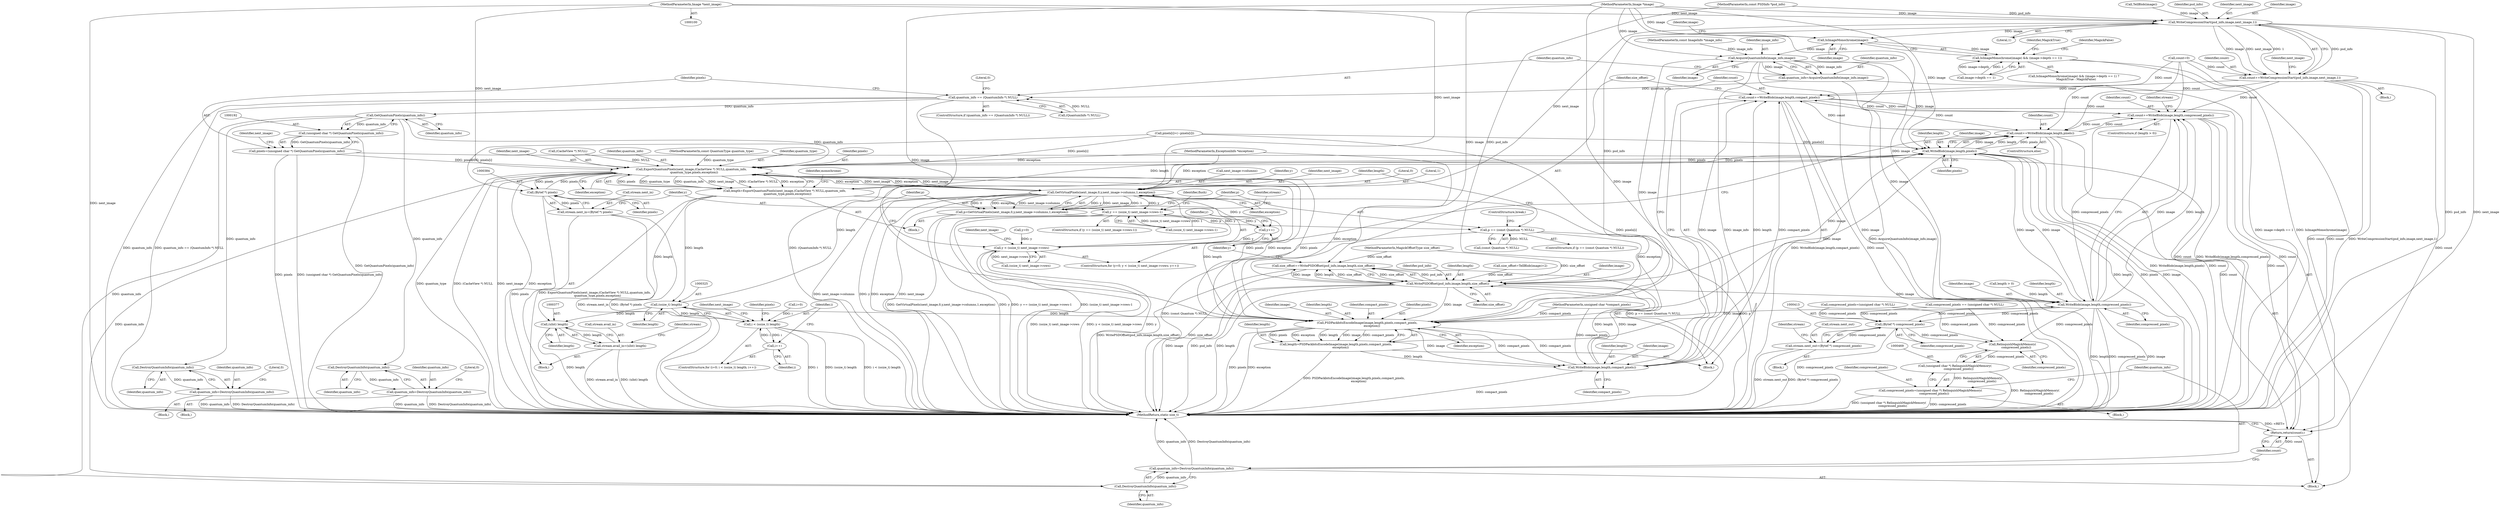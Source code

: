 digraph "0_ImageMagick_91cc3f36f2ccbd485a0456bab9aebe63b635da88@pointer" {
"1000104" [label="(MethodParameterIn,Image *next_image)"];
"1000147" [label="(Call,WriteCompressionStart(psd_info,image,next_image,1))"];
"1000145" [label="(Call,count+=WriteCompressionStart(psd_info,image,next_image,1))"];
"1000351" [label="(Call,count+=WriteBlob(image,length,compact_pixels))"];
"1000436" [label="(Call,count+=WriteBlob(image,length,compressed_pixels))"];
"1000448" [label="(Call,count+=WriteBlob(image,length,pixels))"];
"1000476" [label="(Return,return(count);)"];
"1000167" [label="(Call,IsImageMonochrome(image))"];
"1000166" [label="(Call,IsImageMonochrome(image) && (image->depth == 1))"];
"1000178" [label="(Call,AcquireQuantumInfo(image_info,image))"];
"1000176" [label="(Call,quantum_info=AcquireQuantumInfo(image_info,image))"];
"1000182" [label="(Call,quantum_info == (QuantumInfo *) NULL)"];
"1000193" [label="(Call,GetQuantumPixels(quantum_info))"];
"1000191" [label="(Call,(unsigned char *) GetQuantumPixels(quantum_info))"];
"1000189" [label="(Call,pixels=(unsigned char *) GetQuantumPixels(quantum_info))"];
"1000305" [label="(Call,ExportQuantumPixels(next_image,(CacheView *) NULL,quantum_info,\n      quantum_type,pixels,exception))"];
"1000287" [label="(Call,GetVirtualPixels(next_image,0,y,next_image->columns,1,exception))"];
"1000282" [label="(Call,y++)"];
"1000275" [label="(Call,y < (ssize_t) next_image->rows)"];
"1000285" [label="(Call,p=GetVirtualPixels(next_image,0,y,next_image->columns,1,exception))"];
"1000297" [label="(Call,p == (const Quantum *) NULL)"];
"1000387" [label="(Call,y == (ssize_t) next_image->rows-1)"];
"1000303" [label="(Call,length=ExportQuantumPixels(next_image,(CacheView *) NULL,quantum_info,\n      quantum_type,pixels,exception))"];
"1000324" [label="(Call,(ssize_t) length)"];
"1000322" [label="(Call,i < (ssize_t) length)"];
"1000327" [label="(Call,i++)"];
"1000345" [label="(Call,PSDPackbitsEncodeImage(image,length,pixels,compact_pixels,\n          exception))"];
"1000343" [label="(Call,length=PSDPackbitsEncodeImage(image,length,pixels,compact_pixels,\n          exception))"];
"1000353" [label="(Call,WriteBlob(image,length,compact_pixels))"];
"1000359" [label="(Call,WritePSDOffset(psd_info,image,length,size_offset))"];
"1000357" [label="(Call,size_offset+=WritePSDOffset(psd_info,image,length,size_offset))"];
"1000438" [label="(Call,WriteBlob(image,length,compressed_pixels))"];
"1000412" [label="(Call,(Bytef *) compressed_pixels)"];
"1000408" [label="(Call,stream.next_out=(Bytef *) compressed_pixels)"];
"1000470" [label="(Call,RelinquishMagickMemory(\n        compressed_pixels))"];
"1000468" [label="(Call,(unsigned char *) RelinquishMagickMemory(\n        compressed_pixels))"];
"1000466" [label="(Call,compressed_pixels=(unsigned char *) RelinquishMagickMemory(\n        compressed_pixels))"];
"1000450" [label="(Call,WriteBlob(image,length,pixels))"];
"1000376" [label="(Call,(uInt) length)"];
"1000372" [label="(Call,stream.avail_in=(uInt) length)"];
"1000383" [label="(Call,(Bytef *) pixels)"];
"1000379" [label="(Call,stream.next_in=(Bytef *) pixels)"];
"1000474" [label="(Call,DestroyQuantumInfo(quantum_info))"];
"1000472" [label="(Call,quantum_info=DestroyQuantumInfo(quantum_info))"];
"1000220" [label="(Call,DestroyQuantumInfo(quantum_info))"];
"1000218" [label="(Call,quantum_info=DestroyQuantumInfo(quantum_info))"];
"1000267" [label="(Call,DestroyQuantumInfo(quantum_info))"];
"1000265" [label="(Call,quantum_info=DestroyQuantumInfo(quantum_info))"];
"1000379" [label="(Call,stream.next_in=(Bytef *) pixels)"];
"1000360" [label="(Identifier,psd_info)"];
"1000438" [label="(Call,WriteBlob(image,length,compressed_pixels))"];
"1000146" [label="(Identifier,count)"];
"1000339" [label="(Identifier,next_image)"];
"1000145" [label="(Call,count+=WriteCompressionStart(psd_info,image,next_image,1))"];
"1000311" [label="(Identifier,quantum_type)"];
"1000386" [label="(ControlStructure,if (y == (ssize_t) next_image->rows-1))"];
"1000460" [label="(Block,)"];
"1000376" [label="(Call,(uInt) length)"];
"1000193" [label="(Call,GetQuantumPixels(quantum_info))"];
"1000183" [label="(Identifier,quantum_info)"];
"1000436" [label="(Call,count+=WriteBlob(image,length,compressed_pixels))"];
"1000285" [label="(Call,p=GetVirtualPixels(next_image,0,y,next_image->columns,1,exception))"];
"1000287" [label="(Call,GetVirtualPixels(next_image,0,y,next_image->columns,1,exception))"];
"1000265" [label="(Call,quantum_info=DestroyQuantumInfo(quantum_info))"];
"1000419" [label="(Identifier,stream)"];
"1000150" [label="(Identifier,next_image)"];
"1000295" [label="(Identifier,exception)"];
"1000271" [label="(ControlStructure,for (y=0; y < (ssize_t) next_image->rows; y++))"];
"1000318" [label="(ControlStructure,for (i=0; i < (ssize_t) length; i++))"];
"1000346" [label="(Identifier,image)"];
"1000166" [label="(Call,IsImageMonochrome(image) && (image->depth == 1))"];
"1000181" [label="(ControlStructure,if (quantum_info == (QuantumInfo *) NULL))"];
"1000331" [label="(Identifier,pixels)"];
"1000294" [label="(Literal,1)"];
"1000190" [label="(Identifier,pixels)"];
"1000194" [label="(Identifier,quantum_info)"];
"1000403" [label="(Identifier,stream)"];
"1000343" [label="(Call,length=PSDPackbitsEncodeImage(image,length,pixels,compact_pixels,\n          exception))"];
"1000373" [label="(Call,stream.avail_in)"];
"1000276" [label="(Identifier,y)"];
"1000362" [label="(Identifier,length)"];
"1000188" [label="(Literal,0)"];
"1000351" [label="(Call,count+=WriteBlob(image,length,compact_pixels))"];
"1000447" [label="(ControlStructure,else)"];
"1000102" [label="(MethodParameterIn,const ImageInfo *image_info)"];
"1000453" [label="(Identifier,pixels)"];
"1000179" [label="(Identifier,image_info)"];
"1000139" [label="(Call,size_offset=TellBlob(image)+2)"];
"1000439" [label="(Identifier,image)"];
"1000347" [label="(Identifier,length)"];
"1000219" [label="(Identifier,quantum_info)"];
"1000283" [label="(Identifier,y)"];
"1000286" [label="(Identifier,p)"];
"1000470" [label="(Call,RelinquishMagickMemory(\n        compressed_pixels))"];
"1000277" [label="(Call,(ssize_t) next_image->rows)"];
"1000472" [label="(Call,quantum_info=DestroyQuantumInfo(quantum_info))"];
"1000326" [label="(Identifier,length)"];
"1000322" [label="(Call,i < (ssize_t) length)"];
"1000212" [label="(Call,compressed_pixels == (unsigned char *) NULL)"];
"1000189" [label="(Call,pixels=(unsigned char *) GetQuantumPixels(quantum_info))"];
"1000352" [label="(Identifier,count)"];
"1000383" [label="(Call,(Bytef *) pixels)"];
"1000284" [label="(Block,)"];
"1000296" [label="(ControlStructure,if (p == (const Quantum *) NULL))"];
"1000175" [label="(Identifier,MagickFalse)"];
"1000355" [label="(Identifier,length)"];
"1000168" [label="(Identifier,image)"];
"1000305" [label="(Call,ExportQuantumPixels(next_image,(CacheView *) NULL,quantum_info,\n      quantum_type,pixels,exception))"];
"1000147" [label="(Call,WriteCompressionStart(psd_info,image,next_image,1))"];
"1000476" [label="(Return,return(count);)"];
"1000388" [label="(Identifier,y)"];
"1000412" [label="(Call,(Bytef *) compressed_pixels)"];
"1000457" [label="(Identifier,next_image)"];
"1000297" [label="(Call,p == (const Quantum *) NULL)"];
"1000451" [label="(Identifier,image)"];
"1000312" [label="(Identifier,pixels)"];
"1000359" [label="(Call,WritePSDOffset(psd_info,image,length,size_offset))"];
"1000138" [label="(Block,)"];
"1000477" [label="(Identifier,count)"];
"1000109" [label="(MethodParameterIn,ExceptionInfo *exception)"];
"1000223" [label="(Literal,0)"];
"1000387" [label="(Call,y == (ssize_t) next_image->rows-1)"];
"1000363" [label="(Identifier,size_offset)"];
"1000450" [label="(Call,WriteBlob(image,length,pixels))"];
"1000349" [label="(Identifier,compact_pixels)"];
"1000103" [label="(MethodParameterIn,Image *image)"];
"1000291" [label="(Call,next_image->columns)"];
"1000110" [label="(Block,)"];
"1000107" [label="(MethodParameterIn,MagickOffsetType size_offset)"];
"1000371" [label="(Block,)"];
"1000316" [label="(Identifier,monochrome)"];
"1000182" [label="(Call,quantum_info == (QuantumInfo *) NULL)"];
"1000290" [label="(Identifier,y)"];
"1000270" [label="(Literal,0)"];
"1000105" [label="(MethodParameterIn,const QuantumType quantum_type)"];
"1000123" [label="(Call,compressed_pixels=(unsigned char *) NULL)"];
"1000131" [label="(Call,count=0)"];
"1000414" [label="(Identifier,compressed_pixels)"];
"1000302" [label="(ControlStructure,break;)"];
"1000327" [label="(Call,i++)"];
"1000344" [label="(Identifier,length)"];
"1000165" [label="(Call,IsImageMonochrome(image) && (image->depth == 1) ?\n     MagickTrue : MagickFalse)"];
"1000372" [label="(Call,stream.avail_in=(uInt) length)"];
"1000350" [label="(Identifier,exception)"];
"1000354" [label="(Identifier,image)"];
"1000400" [label="(Block,)"];
"1000303" [label="(Call,length=ExportQuantumPixels(next_image,(CacheView *) NULL,quantum_info,\n      quantum_type,pixels,exception))"];
"1000221" [label="(Identifier,quantum_info)"];
"1000342" [label="(Block,)"];
"1000282" [label="(Call,y++)"];
"1000319" [label="(Call,i=0)"];
"1000356" [label="(Identifier,compact_pixels)"];
"1000155" [label="(Identifier,next_image)"];
"1000408" [label="(Call,stream.next_out=(Bytef *) compressed_pixels)"];
"1000218" [label="(Call,quantum_info=DestroyQuantumInfo(quantum_info))"];
"1000177" [label="(Identifier,quantum_info)"];
"1000381" [label="(Identifier,stream)"];
"1000167" [label="(Call,IsImageMonochrome(image))"];
"1000184" [label="(Call,(QuantumInfo *) NULL)"];
"1000357" [label="(Call,size_offset+=WritePSDOffset(psd_info,image,length,size_offset))"];
"1000473" [label="(Identifier,quantum_info)"];
"1000174" [label="(Identifier,MagickTrue)"];
"1000474" [label="(Call,DestroyQuantumInfo(quantum_info))"];
"1000324" [label="(Call,(ssize_t) length)"];
"1000452" [label="(Identifier,length)"];
"1000432" [label="(ControlStructure,if (length > 0))"];
"1000358" [label="(Identifier,size_offset)"];
"1000437" [label="(Identifier,count)"];
"1000267" [label="(Call,DestroyQuantumInfo(quantum_info))"];
"1000106" [label="(MethodParameterIn,unsigned char *compact_pixels)"];
"1000466" [label="(Call,compressed_pixels=(unsigned char *) RelinquishMagickMemory(\n        compressed_pixels))"];
"1000298" [label="(Identifier,p)"];
"1000171" [label="(Identifier,image)"];
"1000191" [label="(Call,(unsigned char *) GetQuantumPixels(quantum_info))"];
"1000397" [label="(Identifier,flush)"];
"1000101" [label="(MethodParameterIn,const PSDInfo *psd_info)"];
"1000323" [label="(Identifier,i)"];
"1000149" [label="(Identifier,image)"];
"1000151" [label="(Literal,1)"];
"1000272" [label="(Call,y=0)"];
"1000264" [label="(Block,)"];
"1000313" [label="(Identifier,exception)"];
"1000361" [label="(Identifier,image)"];
"1000266" [label="(Identifier,quantum_info)"];
"1000389" [label="(Call,(ssize_t) next_image->rows-1)"];
"1000268" [label="(Identifier,quantum_info)"];
"1000142" [label="(Call,TellBlob(image))"];
"1000348" [label="(Identifier,pixels)"];
"1000329" [label="(Call,pixels[i]=(~pixels[i]))"];
"1000353" [label="(Call,WriteBlob(image,length,compact_pixels))"];
"1000444" [label="(Identifier,stream)"];
"1000304" [label="(Identifier,length)"];
"1000380" [label="(Call,stream.next_in)"];
"1000467" [label="(Identifier,compressed_pixels)"];
"1000306" [label="(Identifier,next_image)"];
"1000176" [label="(Call,quantum_info=AcquireQuantumInfo(image_info,image))"];
"1000288" [label="(Identifier,next_image)"];
"1000275" [label="(Call,y < (ssize_t) next_image->rows)"];
"1000385" [label="(Identifier,pixels)"];
"1000299" [label="(Call,(const Quantum *) NULL)"];
"1000180" [label="(Identifier,image)"];
"1000148" [label="(Identifier,psd_info)"];
"1000198" [label="(Identifier,next_image)"];
"1000378" [label="(Identifier,length)"];
"1000478" [label="(MethodReturn,static size_t)"];
"1000289" [label="(Literal,0)"];
"1000178" [label="(Call,AcquireQuantumInfo(image_info,image))"];
"1000449" [label="(Identifier,count)"];
"1000220" [label="(Call,DestroyQuantumInfo(quantum_info))"];
"1000433" [label="(Call,length > 0)"];
"1000441" [label="(Identifier,compressed_pixels)"];
"1000307" [label="(Call,(CacheView *) NULL)"];
"1000328" [label="(Identifier,i)"];
"1000468" [label="(Call,(unsigned char *) RelinquishMagickMemory(\n        compressed_pixels))"];
"1000169" [label="(Call,image->depth == 1)"];
"1000217" [label="(Block,)"];
"1000471" [label="(Identifier,compressed_pixels)"];
"1000475" [label="(Identifier,quantum_info)"];
"1000310" [label="(Identifier,quantum_info)"];
"1000104" [label="(MethodParameterIn,Image *next_image)"];
"1000409" [label="(Call,stream.next_out)"];
"1000345" [label="(Call,PSDPackbitsEncodeImage(image,length,pixels,compact_pixels,\n          exception))"];
"1000448" [label="(Call,count+=WriteBlob(image,length,pixels))"];
"1000440" [label="(Identifier,length)"];
"1000104" -> "1000100"  [label="AST: "];
"1000104" -> "1000478"  [label="DDG: next_image"];
"1000104" -> "1000147"  [label="DDG: next_image"];
"1000104" -> "1000287"  [label="DDG: next_image"];
"1000104" -> "1000305"  [label="DDG: next_image"];
"1000147" -> "1000145"  [label="AST: "];
"1000147" -> "1000151"  [label="CFG: "];
"1000148" -> "1000147"  [label="AST: "];
"1000149" -> "1000147"  [label="AST: "];
"1000150" -> "1000147"  [label="AST: "];
"1000151" -> "1000147"  [label="AST: "];
"1000145" -> "1000147"  [label="CFG: "];
"1000147" -> "1000478"  [label="DDG: psd_info"];
"1000147" -> "1000478"  [label="DDG: next_image"];
"1000147" -> "1000145"  [label="DDG: psd_info"];
"1000147" -> "1000145"  [label="DDG: image"];
"1000147" -> "1000145"  [label="DDG: next_image"];
"1000147" -> "1000145"  [label="DDG: 1"];
"1000101" -> "1000147"  [label="DDG: psd_info"];
"1000142" -> "1000147"  [label="DDG: image"];
"1000103" -> "1000147"  [label="DDG: image"];
"1000147" -> "1000167"  [label="DDG: image"];
"1000147" -> "1000287"  [label="DDG: next_image"];
"1000147" -> "1000359"  [label="DDG: psd_info"];
"1000145" -> "1000138"  [label="AST: "];
"1000146" -> "1000145"  [label="AST: "];
"1000155" -> "1000145"  [label="CFG: "];
"1000145" -> "1000478"  [label="DDG: count"];
"1000145" -> "1000478"  [label="DDG: WriteCompressionStart(psd_info,image,next_image,1)"];
"1000131" -> "1000145"  [label="DDG: count"];
"1000145" -> "1000351"  [label="DDG: count"];
"1000145" -> "1000436"  [label="DDG: count"];
"1000145" -> "1000448"  [label="DDG: count"];
"1000145" -> "1000476"  [label="DDG: count"];
"1000351" -> "1000342"  [label="AST: "];
"1000351" -> "1000353"  [label="CFG: "];
"1000352" -> "1000351"  [label="AST: "];
"1000353" -> "1000351"  [label="AST: "];
"1000358" -> "1000351"  [label="CFG: "];
"1000351" -> "1000478"  [label="DDG: WriteBlob(image,length,compact_pixels)"];
"1000351" -> "1000478"  [label="DDG: count"];
"1000353" -> "1000351"  [label="DDG: image"];
"1000353" -> "1000351"  [label="DDG: length"];
"1000353" -> "1000351"  [label="DDG: compact_pixels"];
"1000436" -> "1000351"  [label="DDG: count"];
"1000131" -> "1000351"  [label="DDG: count"];
"1000448" -> "1000351"  [label="DDG: count"];
"1000351" -> "1000436"  [label="DDG: count"];
"1000351" -> "1000448"  [label="DDG: count"];
"1000351" -> "1000476"  [label="DDG: count"];
"1000436" -> "1000432"  [label="AST: "];
"1000436" -> "1000438"  [label="CFG: "];
"1000437" -> "1000436"  [label="AST: "];
"1000438" -> "1000436"  [label="AST: "];
"1000444" -> "1000436"  [label="CFG: "];
"1000436" -> "1000478"  [label="DDG: count"];
"1000436" -> "1000478"  [label="DDG: WriteBlob(image,length,compressed_pixels)"];
"1000438" -> "1000436"  [label="DDG: image"];
"1000438" -> "1000436"  [label="DDG: length"];
"1000438" -> "1000436"  [label="DDG: compressed_pixels"];
"1000131" -> "1000436"  [label="DDG: count"];
"1000448" -> "1000436"  [label="DDG: count"];
"1000436" -> "1000448"  [label="DDG: count"];
"1000436" -> "1000476"  [label="DDG: count"];
"1000448" -> "1000447"  [label="AST: "];
"1000448" -> "1000450"  [label="CFG: "];
"1000449" -> "1000448"  [label="AST: "];
"1000450" -> "1000448"  [label="AST: "];
"1000283" -> "1000448"  [label="CFG: "];
"1000448" -> "1000478"  [label="DDG: WriteBlob(image,length,pixels)"];
"1000448" -> "1000478"  [label="DDG: count"];
"1000450" -> "1000448"  [label="DDG: image"];
"1000450" -> "1000448"  [label="DDG: length"];
"1000450" -> "1000448"  [label="DDG: pixels"];
"1000131" -> "1000448"  [label="DDG: count"];
"1000448" -> "1000476"  [label="DDG: count"];
"1000476" -> "1000110"  [label="AST: "];
"1000476" -> "1000477"  [label="CFG: "];
"1000477" -> "1000476"  [label="AST: "];
"1000478" -> "1000476"  [label="CFG: "];
"1000476" -> "1000478"  [label="DDG: <RET>"];
"1000477" -> "1000476"  [label="DDG: count"];
"1000131" -> "1000476"  [label="DDG: count"];
"1000167" -> "1000166"  [label="AST: "];
"1000167" -> "1000168"  [label="CFG: "];
"1000168" -> "1000167"  [label="AST: "];
"1000171" -> "1000167"  [label="CFG: "];
"1000166" -> "1000167"  [label="CFG: "];
"1000167" -> "1000166"  [label="DDG: image"];
"1000103" -> "1000167"  [label="DDG: image"];
"1000167" -> "1000178"  [label="DDG: image"];
"1000166" -> "1000165"  [label="AST: "];
"1000166" -> "1000169"  [label="CFG: "];
"1000169" -> "1000166"  [label="AST: "];
"1000174" -> "1000166"  [label="CFG: "];
"1000175" -> "1000166"  [label="CFG: "];
"1000166" -> "1000478"  [label="DDG: image->depth == 1"];
"1000166" -> "1000478"  [label="DDG: IsImageMonochrome(image)"];
"1000169" -> "1000166"  [label="DDG: image->depth"];
"1000169" -> "1000166"  [label="DDG: 1"];
"1000178" -> "1000176"  [label="AST: "];
"1000178" -> "1000180"  [label="CFG: "];
"1000179" -> "1000178"  [label="AST: "];
"1000180" -> "1000178"  [label="AST: "];
"1000176" -> "1000178"  [label="CFG: "];
"1000178" -> "1000478"  [label="DDG: image_info"];
"1000178" -> "1000478"  [label="DDG: image"];
"1000178" -> "1000176"  [label="DDG: image_info"];
"1000178" -> "1000176"  [label="DDG: image"];
"1000102" -> "1000178"  [label="DDG: image_info"];
"1000103" -> "1000178"  [label="DDG: image"];
"1000178" -> "1000345"  [label="DDG: image"];
"1000178" -> "1000438"  [label="DDG: image"];
"1000178" -> "1000450"  [label="DDG: image"];
"1000176" -> "1000110"  [label="AST: "];
"1000177" -> "1000176"  [label="AST: "];
"1000183" -> "1000176"  [label="CFG: "];
"1000176" -> "1000478"  [label="DDG: AcquireQuantumInfo(image_info,image)"];
"1000176" -> "1000182"  [label="DDG: quantum_info"];
"1000182" -> "1000181"  [label="AST: "];
"1000182" -> "1000184"  [label="CFG: "];
"1000183" -> "1000182"  [label="AST: "];
"1000184" -> "1000182"  [label="AST: "];
"1000188" -> "1000182"  [label="CFG: "];
"1000190" -> "1000182"  [label="CFG: "];
"1000182" -> "1000478"  [label="DDG: quantum_info == (QuantumInfo *) NULL"];
"1000182" -> "1000478"  [label="DDG: (QuantumInfo *) NULL"];
"1000182" -> "1000478"  [label="DDG: quantum_info"];
"1000184" -> "1000182"  [label="DDG: NULL"];
"1000182" -> "1000193"  [label="DDG: quantum_info"];
"1000193" -> "1000191"  [label="AST: "];
"1000193" -> "1000194"  [label="CFG: "];
"1000194" -> "1000193"  [label="AST: "];
"1000191" -> "1000193"  [label="CFG: "];
"1000193" -> "1000191"  [label="DDG: quantum_info"];
"1000193" -> "1000220"  [label="DDG: quantum_info"];
"1000193" -> "1000267"  [label="DDG: quantum_info"];
"1000193" -> "1000305"  [label="DDG: quantum_info"];
"1000193" -> "1000474"  [label="DDG: quantum_info"];
"1000191" -> "1000189"  [label="AST: "];
"1000192" -> "1000191"  [label="AST: "];
"1000189" -> "1000191"  [label="CFG: "];
"1000191" -> "1000478"  [label="DDG: GetQuantumPixels(quantum_info)"];
"1000191" -> "1000189"  [label="DDG: GetQuantumPixels(quantum_info)"];
"1000189" -> "1000110"  [label="AST: "];
"1000190" -> "1000189"  [label="AST: "];
"1000198" -> "1000189"  [label="CFG: "];
"1000189" -> "1000478"  [label="DDG: pixels"];
"1000189" -> "1000478"  [label="DDG: (unsigned char *) GetQuantumPixels(quantum_info)"];
"1000189" -> "1000305"  [label="DDG: pixels"];
"1000305" -> "1000303"  [label="AST: "];
"1000305" -> "1000313"  [label="CFG: "];
"1000306" -> "1000305"  [label="AST: "];
"1000307" -> "1000305"  [label="AST: "];
"1000310" -> "1000305"  [label="AST: "];
"1000311" -> "1000305"  [label="AST: "];
"1000312" -> "1000305"  [label="AST: "];
"1000313" -> "1000305"  [label="AST: "];
"1000303" -> "1000305"  [label="CFG: "];
"1000305" -> "1000478"  [label="DDG: exception"];
"1000305" -> "1000478"  [label="DDG: quantum_type"];
"1000305" -> "1000478"  [label="DDG: (CacheView *) NULL"];
"1000305" -> "1000478"  [label="DDG: next_image"];
"1000305" -> "1000287"  [label="DDG: next_image"];
"1000305" -> "1000287"  [label="DDG: exception"];
"1000305" -> "1000303"  [label="DDG: pixels"];
"1000305" -> "1000303"  [label="DDG: quantum_type"];
"1000305" -> "1000303"  [label="DDG: quantum_info"];
"1000305" -> "1000303"  [label="DDG: next_image"];
"1000305" -> "1000303"  [label="DDG: (CacheView *) NULL"];
"1000305" -> "1000303"  [label="DDG: exception"];
"1000287" -> "1000305"  [label="DDG: next_image"];
"1000287" -> "1000305"  [label="DDG: exception"];
"1000307" -> "1000305"  [label="DDG: NULL"];
"1000105" -> "1000305"  [label="DDG: quantum_type"];
"1000345" -> "1000305"  [label="DDG: pixels"];
"1000329" -> "1000305"  [label="DDG: pixels[i]"];
"1000450" -> "1000305"  [label="DDG: pixels"];
"1000383" -> "1000305"  [label="DDG: pixels"];
"1000109" -> "1000305"  [label="DDG: exception"];
"1000305" -> "1000345"  [label="DDG: pixels"];
"1000305" -> "1000345"  [label="DDG: exception"];
"1000305" -> "1000383"  [label="DDG: pixels"];
"1000305" -> "1000450"  [label="DDG: pixels"];
"1000305" -> "1000474"  [label="DDG: quantum_info"];
"1000287" -> "1000285"  [label="AST: "];
"1000287" -> "1000295"  [label="CFG: "];
"1000288" -> "1000287"  [label="AST: "];
"1000289" -> "1000287"  [label="AST: "];
"1000290" -> "1000287"  [label="AST: "];
"1000291" -> "1000287"  [label="AST: "];
"1000294" -> "1000287"  [label="AST: "];
"1000295" -> "1000287"  [label="AST: "];
"1000285" -> "1000287"  [label="CFG: "];
"1000287" -> "1000478"  [label="DDG: next_image->columns"];
"1000287" -> "1000478"  [label="DDG: y"];
"1000287" -> "1000478"  [label="DDG: exception"];
"1000287" -> "1000478"  [label="DDG: next_image"];
"1000287" -> "1000282"  [label="DDG: y"];
"1000287" -> "1000285"  [label="DDG: y"];
"1000287" -> "1000285"  [label="DDG: next_image"];
"1000287" -> "1000285"  [label="DDG: 1"];
"1000287" -> "1000285"  [label="DDG: 0"];
"1000287" -> "1000285"  [label="DDG: exception"];
"1000287" -> "1000285"  [label="DDG: next_image->columns"];
"1000275" -> "1000287"  [label="DDG: y"];
"1000345" -> "1000287"  [label="DDG: exception"];
"1000109" -> "1000287"  [label="DDG: exception"];
"1000287" -> "1000387"  [label="DDG: y"];
"1000282" -> "1000271"  [label="AST: "];
"1000282" -> "1000283"  [label="CFG: "];
"1000283" -> "1000282"  [label="AST: "];
"1000276" -> "1000282"  [label="CFG: "];
"1000282" -> "1000275"  [label="DDG: y"];
"1000387" -> "1000282"  [label="DDG: y"];
"1000275" -> "1000271"  [label="AST: "];
"1000275" -> "1000277"  [label="CFG: "];
"1000276" -> "1000275"  [label="AST: "];
"1000277" -> "1000275"  [label="AST: "];
"1000286" -> "1000275"  [label="CFG: "];
"1000457" -> "1000275"  [label="CFG: "];
"1000275" -> "1000478"  [label="DDG: y < (ssize_t) next_image->rows"];
"1000275" -> "1000478"  [label="DDG: y"];
"1000275" -> "1000478"  [label="DDG: (ssize_t) next_image->rows"];
"1000272" -> "1000275"  [label="DDG: y"];
"1000277" -> "1000275"  [label="DDG: next_image->rows"];
"1000285" -> "1000284"  [label="AST: "];
"1000286" -> "1000285"  [label="AST: "];
"1000298" -> "1000285"  [label="CFG: "];
"1000285" -> "1000478"  [label="DDG: GetVirtualPixels(next_image,0,y,next_image->columns,1,exception)"];
"1000285" -> "1000297"  [label="DDG: p"];
"1000297" -> "1000296"  [label="AST: "];
"1000297" -> "1000299"  [label="CFG: "];
"1000298" -> "1000297"  [label="AST: "];
"1000299" -> "1000297"  [label="AST: "];
"1000302" -> "1000297"  [label="CFG: "];
"1000304" -> "1000297"  [label="CFG: "];
"1000297" -> "1000478"  [label="DDG: p"];
"1000297" -> "1000478"  [label="DDG: (const Quantum *) NULL"];
"1000297" -> "1000478"  [label="DDG: p == (const Quantum *) NULL"];
"1000299" -> "1000297"  [label="DDG: NULL"];
"1000387" -> "1000386"  [label="AST: "];
"1000387" -> "1000389"  [label="CFG: "];
"1000388" -> "1000387"  [label="AST: "];
"1000389" -> "1000387"  [label="AST: "];
"1000397" -> "1000387"  [label="CFG: "];
"1000403" -> "1000387"  [label="CFG: "];
"1000387" -> "1000478"  [label="DDG: (ssize_t) next_image->rows-1"];
"1000387" -> "1000478"  [label="DDG: y"];
"1000387" -> "1000478"  [label="DDG: y == (ssize_t) next_image->rows-1"];
"1000389" -> "1000387"  [label="DDG: (ssize_t) next_image->rows"];
"1000389" -> "1000387"  [label="DDG: 1"];
"1000303" -> "1000284"  [label="AST: "];
"1000304" -> "1000303"  [label="AST: "];
"1000316" -> "1000303"  [label="CFG: "];
"1000303" -> "1000478"  [label="DDG: ExportQuantumPixels(next_image,(CacheView *) NULL,quantum_info,\n      quantum_type,pixels,exception)"];
"1000303" -> "1000324"  [label="DDG: length"];
"1000303" -> "1000345"  [label="DDG: length"];
"1000303" -> "1000376"  [label="DDG: length"];
"1000303" -> "1000450"  [label="DDG: length"];
"1000324" -> "1000322"  [label="AST: "];
"1000324" -> "1000326"  [label="CFG: "];
"1000325" -> "1000324"  [label="AST: "];
"1000326" -> "1000324"  [label="AST: "];
"1000322" -> "1000324"  [label="CFG: "];
"1000324" -> "1000322"  [label="DDG: length"];
"1000324" -> "1000345"  [label="DDG: length"];
"1000324" -> "1000376"  [label="DDG: length"];
"1000324" -> "1000450"  [label="DDG: length"];
"1000322" -> "1000318"  [label="AST: "];
"1000323" -> "1000322"  [label="AST: "];
"1000331" -> "1000322"  [label="CFG: "];
"1000339" -> "1000322"  [label="CFG: "];
"1000322" -> "1000478"  [label="DDG: (ssize_t) length"];
"1000322" -> "1000478"  [label="DDG: i < (ssize_t) length"];
"1000322" -> "1000478"  [label="DDG: i"];
"1000327" -> "1000322"  [label="DDG: i"];
"1000319" -> "1000322"  [label="DDG: i"];
"1000322" -> "1000327"  [label="DDG: i"];
"1000327" -> "1000318"  [label="AST: "];
"1000327" -> "1000328"  [label="CFG: "];
"1000328" -> "1000327"  [label="AST: "];
"1000323" -> "1000327"  [label="CFG: "];
"1000345" -> "1000343"  [label="AST: "];
"1000345" -> "1000350"  [label="CFG: "];
"1000346" -> "1000345"  [label="AST: "];
"1000347" -> "1000345"  [label="AST: "];
"1000348" -> "1000345"  [label="AST: "];
"1000349" -> "1000345"  [label="AST: "];
"1000350" -> "1000345"  [label="AST: "];
"1000343" -> "1000345"  [label="CFG: "];
"1000345" -> "1000478"  [label="DDG: pixels"];
"1000345" -> "1000478"  [label="DDG: exception"];
"1000345" -> "1000343"  [label="DDG: pixels"];
"1000345" -> "1000343"  [label="DDG: exception"];
"1000345" -> "1000343"  [label="DDG: length"];
"1000345" -> "1000343"  [label="DDG: image"];
"1000345" -> "1000343"  [label="DDG: compact_pixels"];
"1000359" -> "1000345"  [label="DDG: image"];
"1000450" -> "1000345"  [label="DDG: image"];
"1000438" -> "1000345"  [label="DDG: image"];
"1000103" -> "1000345"  [label="DDG: image"];
"1000329" -> "1000345"  [label="DDG: pixels[i]"];
"1000353" -> "1000345"  [label="DDG: compact_pixels"];
"1000106" -> "1000345"  [label="DDG: compact_pixels"];
"1000109" -> "1000345"  [label="DDG: exception"];
"1000345" -> "1000353"  [label="DDG: image"];
"1000345" -> "1000353"  [label="DDG: compact_pixels"];
"1000343" -> "1000342"  [label="AST: "];
"1000344" -> "1000343"  [label="AST: "];
"1000352" -> "1000343"  [label="CFG: "];
"1000343" -> "1000478"  [label="DDG: PSDPackbitsEncodeImage(image,length,pixels,compact_pixels,\n          exception)"];
"1000343" -> "1000353"  [label="DDG: length"];
"1000353" -> "1000356"  [label="CFG: "];
"1000354" -> "1000353"  [label="AST: "];
"1000355" -> "1000353"  [label="AST: "];
"1000356" -> "1000353"  [label="AST: "];
"1000353" -> "1000478"  [label="DDG: compact_pixels"];
"1000103" -> "1000353"  [label="DDG: image"];
"1000106" -> "1000353"  [label="DDG: compact_pixels"];
"1000353" -> "1000359"  [label="DDG: image"];
"1000353" -> "1000359"  [label="DDG: length"];
"1000359" -> "1000357"  [label="AST: "];
"1000359" -> "1000363"  [label="CFG: "];
"1000360" -> "1000359"  [label="AST: "];
"1000361" -> "1000359"  [label="AST: "];
"1000362" -> "1000359"  [label="AST: "];
"1000363" -> "1000359"  [label="AST: "];
"1000357" -> "1000359"  [label="CFG: "];
"1000359" -> "1000478"  [label="DDG: image"];
"1000359" -> "1000478"  [label="DDG: psd_info"];
"1000359" -> "1000478"  [label="DDG: length"];
"1000359" -> "1000357"  [label="DDG: psd_info"];
"1000359" -> "1000357"  [label="DDG: image"];
"1000359" -> "1000357"  [label="DDG: length"];
"1000359" -> "1000357"  [label="DDG: size_offset"];
"1000101" -> "1000359"  [label="DDG: psd_info"];
"1000103" -> "1000359"  [label="DDG: image"];
"1000139" -> "1000359"  [label="DDG: size_offset"];
"1000357" -> "1000359"  [label="DDG: size_offset"];
"1000107" -> "1000359"  [label="DDG: size_offset"];
"1000359" -> "1000438"  [label="DDG: image"];
"1000359" -> "1000450"  [label="DDG: image"];
"1000357" -> "1000342"  [label="AST: "];
"1000358" -> "1000357"  [label="AST: "];
"1000283" -> "1000357"  [label="CFG: "];
"1000357" -> "1000478"  [label="DDG: size_offset"];
"1000357" -> "1000478"  [label="DDG: WritePSDOffset(psd_info,image,length,size_offset)"];
"1000107" -> "1000357"  [label="DDG: size_offset"];
"1000438" -> "1000441"  [label="CFG: "];
"1000439" -> "1000438"  [label="AST: "];
"1000440" -> "1000438"  [label="AST: "];
"1000441" -> "1000438"  [label="AST: "];
"1000438" -> "1000478"  [label="DDG: length"];
"1000438" -> "1000478"  [label="DDG: compressed_pixels"];
"1000438" -> "1000478"  [label="DDG: image"];
"1000438" -> "1000412"  [label="DDG: compressed_pixels"];
"1000450" -> "1000438"  [label="DDG: image"];
"1000103" -> "1000438"  [label="DDG: image"];
"1000433" -> "1000438"  [label="DDG: length"];
"1000412" -> "1000438"  [label="DDG: compressed_pixels"];
"1000438" -> "1000450"  [label="DDG: image"];
"1000438" -> "1000470"  [label="DDG: compressed_pixels"];
"1000412" -> "1000408"  [label="AST: "];
"1000412" -> "1000414"  [label="CFG: "];
"1000413" -> "1000412"  [label="AST: "];
"1000414" -> "1000412"  [label="AST: "];
"1000408" -> "1000412"  [label="CFG: "];
"1000412" -> "1000478"  [label="DDG: compressed_pixels"];
"1000412" -> "1000408"  [label="DDG: compressed_pixels"];
"1000212" -> "1000412"  [label="DDG: compressed_pixels"];
"1000123" -> "1000412"  [label="DDG: compressed_pixels"];
"1000412" -> "1000470"  [label="DDG: compressed_pixels"];
"1000408" -> "1000400"  [label="AST: "];
"1000409" -> "1000408"  [label="AST: "];
"1000419" -> "1000408"  [label="CFG: "];
"1000408" -> "1000478"  [label="DDG: stream.next_out"];
"1000408" -> "1000478"  [label="DDG: (Bytef *) compressed_pixels"];
"1000470" -> "1000468"  [label="AST: "];
"1000470" -> "1000471"  [label="CFG: "];
"1000471" -> "1000470"  [label="AST: "];
"1000468" -> "1000470"  [label="CFG: "];
"1000470" -> "1000468"  [label="DDG: compressed_pixels"];
"1000212" -> "1000470"  [label="DDG: compressed_pixels"];
"1000123" -> "1000470"  [label="DDG: compressed_pixels"];
"1000468" -> "1000466"  [label="AST: "];
"1000469" -> "1000468"  [label="AST: "];
"1000466" -> "1000468"  [label="CFG: "];
"1000468" -> "1000478"  [label="DDG: RelinquishMagickMemory(\n        compressed_pixels)"];
"1000468" -> "1000466"  [label="DDG: RelinquishMagickMemory(\n        compressed_pixels)"];
"1000466" -> "1000460"  [label="AST: "];
"1000467" -> "1000466"  [label="AST: "];
"1000473" -> "1000466"  [label="CFG: "];
"1000466" -> "1000478"  [label="DDG: (unsigned char *) RelinquishMagickMemory(\n        compressed_pixels)"];
"1000466" -> "1000478"  [label="DDG: compressed_pixels"];
"1000450" -> "1000453"  [label="CFG: "];
"1000451" -> "1000450"  [label="AST: "];
"1000452" -> "1000450"  [label="AST: "];
"1000453" -> "1000450"  [label="AST: "];
"1000450" -> "1000478"  [label="DDG: length"];
"1000450" -> "1000478"  [label="DDG: pixels"];
"1000450" -> "1000478"  [label="DDG: image"];
"1000103" -> "1000450"  [label="DDG: image"];
"1000329" -> "1000450"  [label="DDG: pixels[i]"];
"1000376" -> "1000372"  [label="AST: "];
"1000376" -> "1000378"  [label="CFG: "];
"1000377" -> "1000376"  [label="AST: "];
"1000378" -> "1000376"  [label="AST: "];
"1000372" -> "1000376"  [label="CFG: "];
"1000376" -> "1000478"  [label="DDG: length"];
"1000376" -> "1000372"  [label="DDG: length"];
"1000372" -> "1000371"  [label="AST: "];
"1000373" -> "1000372"  [label="AST: "];
"1000381" -> "1000372"  [label="CFG: "];
"1000372" -> "1000478"  [label="DDG: (uInt) length"];
"1000372" -> "1000478"  [label="DDG: stream.avail_in"];
"1000383" -> "1000379"  [label="AST: "];
"1000383" -> "1000385"  [label="CFG: "];
"1000384" -> "1000383"  [label="AST: "];
"1000385" -> "1000383"  [label="AST: "];
"1000379" -> "1000383"  [label="CFG: "];
"1000383" -> "1000478"  [label="DDG: pixels"];
"1000383" -> "1000379"  [label="DDG: pixels"];
"1000329" -> "1000383"  [label="DDG: pixels[i]"];
"1000379" -> "1000371"  [label="AST: "];
"1000380" -> "1000379"  [label="AST: "];
"1000388" -> "1000379"  [label="CFG: "];
"1000379" -> "1000478"  [label="DDG: (Bytef *) pixels"];
"1000379" -> "1000478"  [label="DDG: stream.next_in"];
"1000474" -> "1000472"  [label="AST: "];
"1000474" -> "1000475"  [label="CFG: "];
"1000475" -> "1000474"  [label="AST: "];
"1000472" -> "1000474"  [label="CFG: "];
"1000474" -> "1000472"  [label="DDG: quantum_info"];
"1000472" -> "1000110"  [label="AST: "];
"1000473" -> "1000472"  [label="AST: "];
"1000477" -> "1000472"  [label="CFG: "];
"1000472" -> "1000478"  [label="DDG: DestroyQuantumInfo(quantum_info)"];
"1000472" -> "1000478"  [label="DDG: quantum_info"];
"1000220" -> "1000218"  [label="AST: "];
"1000220" -> "1000221"  [label="CFG: "];
"1000221" -> "1000220"  [label="AST: "];
"1000218" -> "1000220"  [label="CFG: "];
"1000220" -> "1000218"  [label="DDG: quantum_info"];
"1000218" -> "1000217"  [label="AST: "];
"1000219" -> "1000218"  [label="AST: "];
"1000223" -> "1000218"  [label="CFG: "];
"1000218" -> "1000478"  [label="DDG: quantum_info"];
"1000218" -> "1000478"  [label="DDG: DestroyQuantumInfo(quantum_info)"];
"1000267" -> "1000265"  [label="AST: "];
"1000267" -> "1000268"  [label="CFG: "];
"1000268" -> "1000267"  [label="AST: "];
"1000265" -> "1000267"  [label="CFG: "];
"1000267" -> "1000265"  [label="DDG: quantum_info"];
"1000265" -> "1000264"  [label="AST: "];
"1000266" -> "1000265"  [label="AST: "];
"1000270" -> "1000265"  [label="CFG: "];
"1000265" -> "1000478"  [label="DDG: DestroyQuantumInfo(quantum_info)"];
"1000265" -> "1000478"  [label="DDG: quantum_info"];
}
